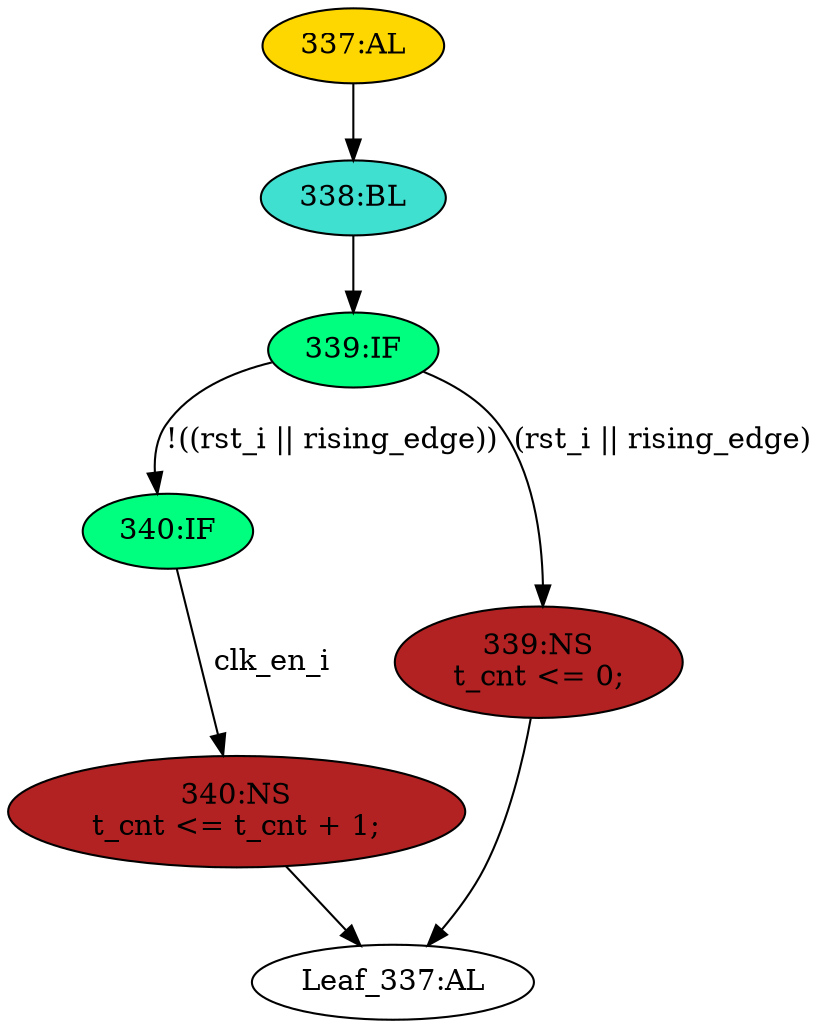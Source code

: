 strict digraph "" {
	node [label="\N"];
	"338:BL"	 [ast="<pyverilog.vparser.ast.Block object at 0x7f79bdf600d0>",
		fillcolor=turquoise,
		label="338:BL",
		statements="[]",
		style=filled,
		typ=Block];
	"339:IF"	 [ast="<pyverilog.vparser.ast.IfStatement object at 0x7f79bdf60b10>",
		fillcolor=springgreen,
		label="339:IF",
		statements="[]",
		style=filled,
		typ=IfStatement];
	"338:BL" -> "339:IF"	 [cond="[]",
		lineno=None];
	"Leaf_337:AL"	 [def_var="['t_cnt']",
		label="Leaf_337:AL"];
	"340:IF"	 [ast="<pyverilog.vparser.ast.IfStatement object at 0x7f79df516310>",
		fillcolor=springgreen,
		label="340:IF",
		statements="[]",
		style=filled,
		typ=IfStatement];
	"340:NS"	 [ast="<pyverilog.vparser.ast.NonblockingSubstitution object at 0x7f79df516410>",
		fillcolor=firebrick,
		label="340:NS
t_cnt <= t_cnt + 1;",
		statements="[<pyverilog.vparser.ast.NonblockingSubstitution object at 0x7f79df516410>]",
		style=filled,
		typ=NonblockingSubstitution];
	"340:IF" -> "340:NS"	 [cond="['clk_en_i']",
		label=clk_en_i,
		lineno=340];
	"337:AL"	 [ast="<pyverilog.vparser.ast.Always object at 0x7f79df516850>",
		clk_sens=True,
		fillcolor=gold,
		label="337:AL",
		sens="['clk_i']",
		statements="[]",
		style=filled,
		typ=Always,
		use_var="['rising_edge', 'clk_en_i', 'rst_i', 't_cnt']"];
	"337:AL" -> "338:BL"	 [cond="[]",
		lineno=None];
	"339:IF" -> "340:IF"	 [cond="['rst_i', 'rising_edge']",
		label="!((rst_i || rising_edge))",
		lineno=339];
	"339:NS"	 [ast="<pyverilog.vparser.ast.NonblockingSubstitution object at 0x7f79df516650>",
		fillcolor=firebrick,
		label="339:NS
t_cnt <= 0;",
		statements="[<pyverilog.vparser.ast.NonblockingSubstitution object at 0x7f79df516650>]",
		style=filled,
		typ=NonblockingSubstitution];
	"339:IF" -> "339:NS"	 [cond="['rst_i', 'rising_edge']",
		label="(rst_i || rising_edge)",
		lineno=339];
	"339:NS" -> "Leaf_337:AL"	 [cond="[]",
		lineno=None];
	"340:NS" -> "Leaf_337:AL"	 [cond="[]",
		lineno=None];
}
